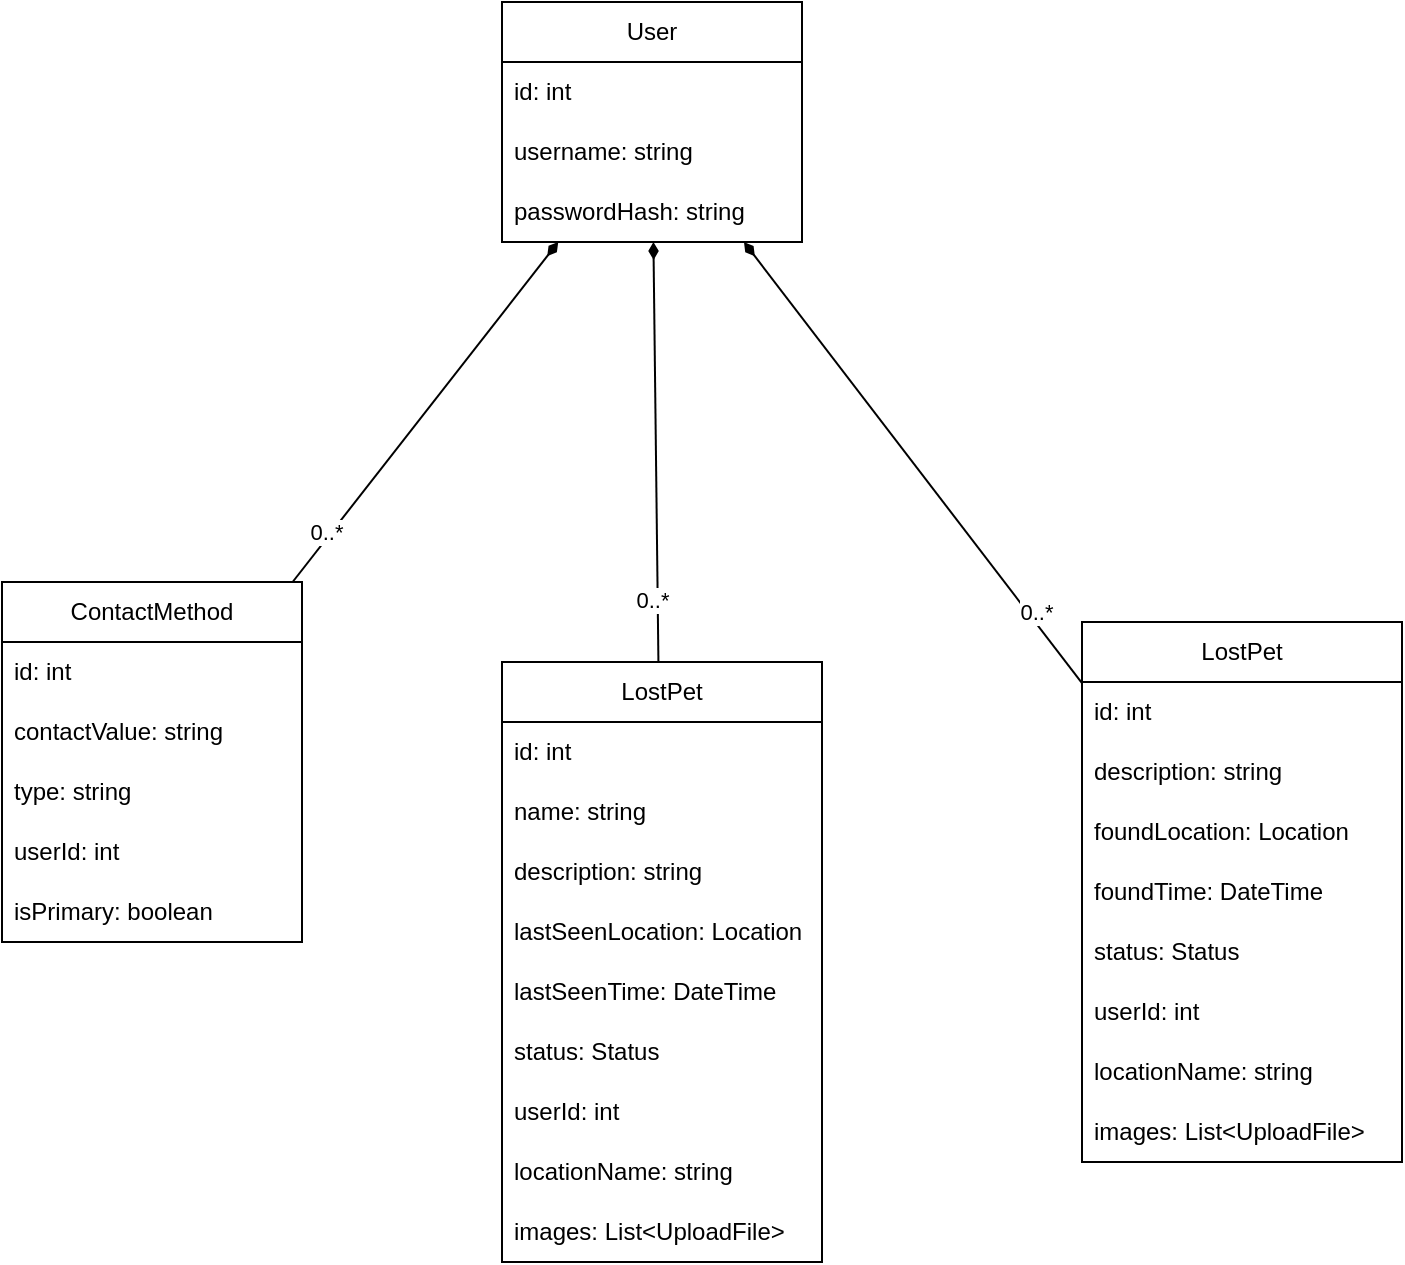 <mxfile version="27.1.4">
  <diagram name="Page-1" id="cRLAUIySB5d9BaKYHvEE">
    <mxGraphModel dx="778" dy="514" grid="1" gridSize="10" guides="1" tooltips="1" connect="1" arrows="1" fold="1" page="1" pageScale="1" pageWidth="850" pageHeight="1100" math="0" shadow="0">
      <root>
        <mxCell id="0" />
        <mxCell id="1" parent="0" />
        <mxCell id="Yky-W8v3LzcQJsoE2YZK-2" value="User" style="swimlane;fontStyle=0;childLayout=stackLayout;horizontal=1;startSize=30;horizontalStack=0;resizeParent=1;resizeParentMax=0;resizeLast=0;collapsible=1;marginBottom=0;whiteSpace=wrap;html=1;" vertex="1" parent="1">
          <mxGeometry x="330" y="210" width="150" height="120" as="geometry" />
        </mxCell>
        <mxCell id="Yky-W8v3LzcQJsoE2YZK-3" value="id: int" style="text;strokeColor=none;fillColor=none;align=left;verticalAlign=middle;spacingLeft=4;spacingRight=4;overflow=hidden;points=[[0,0.5],[1,0.5]];portConstraint=eastwest;rotatable=0;whiteSpace=wrap;html=1;" vertex="1" parent="Yky-W8v3LzcQJsoE2YZK-2">
          <mxGeometry y="30" width="150" height="30" as="geometry" />
        </mxCell>
        <mxCell id="Yky-W8v3LzcQJsoE2YZK-4" value="username: string" style="text;strokeColor=none;fillColor=none;align=left;verticalAlign=middle;spacingLeft=4;spacingRight=4;overflow=hidden;points=[[0,0.5],[1,0.5]];portConstraint=eastwest;rotatable=0;whiteSpace=wrap;html=1;" vertex="1" parent="Yky-W8v3LzcQJsoE2YZK-2">
          <mxGeometry y="60" width="150" height="30" as="geometry" />
        </mxCell>
        <mxCell id="Yky-W8v3LzcQJsoE2YZK-44" value="passwordHash: string" style="text;strokeColor=none;fillColor=none;align=left;verticalAlign=middle;spacingLeft=4;spacingRight=4;overflow=hidden;points=[[0,0.5],[1,0.5]];portConstraint=eastwest;rotatable=0;whiteSpace=wrap;html=1;" vertex="1" parent="Yky-W8v3LzcQJsoE2YZK-2">
          <mxGeometry y="90" width="150" height="30" as="geometry" />
        </mxCell>
        <mxCell id="Yky-W8v3LzcQJsoE2YZK-9" value="ContactMethod" style="swimlane;fontStyle=0;childLayout=stackLayout;horizontal=1;startSize=30;horizontalStack=0;resizeParent=1;resizeParentMax=0;resizeLast=0;collapsible=1;marginBottom=0;whiteSpace=wrap;html=1;" vertex="1" parent="1">
          <mxGeometry x="80" y="500" width="150" height="180" as="geometry" />
        </mxCell>
        <mxCell id="Yky-W8v3LzcQJsoE2YZK-10" value="id: int" style="text;strokeColor=none;fillColor=none;align=left;verticalAlign=middle;spacingLeft=4;spacingRight=4;overflow=hidden;points=[[0,0.5],[1,0.5]];portConstraint=eastwest;rotatable=0;whiteSpace=wrap;html=1;" vertex="1" parent="Yky-W8v3LzcQJsoE2YZK-9">
          <mxGeometry y="30" width="150" height="30" as="geometry" />
        </mxCell>
        <mxCell id="Yky-W8v3LzcQJsoE2YZK-11" value="contactValue: string" style="text;strokeColor=none;fillColor=none;align=left;verticalAlign=middle;spacingLeft=4;spacingRight=4;overflow=hidden;points=[[0,0.5],[1,0.5]];portConstraint=eastwest;rotatable=0;whiteSpace=wrap;html=1;" vertex="1" parent="Yky-W8v3LzcQJsoE2YZK-9">
          <mxGeometry y="60" width="150" height="30" as="geometry" />
        </mxCell>
        <mxCell id="Yky-W8v3LzcQJsoE2YZK-12" value="type: string" style="text;strokeColor=none;fillColor=none;align=left;verticalAlign=middle;spacingLeft=4;spacingRight=4;overflow=hidden;points=[[0,0.5],[1,0.5]];portConstraint=eastwest;rotatable=0;whiteSpace=wrap;html=1;" vertex="1" parent="Yky-W8v3LzcQJsoE2YZK-9">
          <mxGeometry y="90" width="150" height="30" as="geometry" />
        </mxCell>
        <mxCell id="Yky-W8v3LzcQJsoE2YZK-13" value="userId: int" style="text;strokeColor=none;fillColor=none;align=left;verticalAlign=middle;spacingLeft=4;spacingRight=4;overflow=hidden;points=[[0,0.5],[1,0.5]];portConstraint=eastwest;rotatable=0;whiteSpace=wrap;html=1;" vertex="1" parent="Yky-W8v3LzcQJsoE2YZK-9">
          <mxGeometry y="120" width="150" height="30" as="geometry" />
        </mxCell>
        <mxCell id="Yky-W8v3LzcQJsoE2YZK-14" value="isPrimary: boolean" style="text;strokeColor=none;fillColor=none;align=left;verticalAlign=middle;spacingLeft=4;spacingRight=4;overflow=hidden;points=[[0,0.5],[1,0.5]];portConstraint=eastwest;rotatable=0;whiteSpace=wrap;html=1;" vertex="1" parent="Yky-W8v3LzcQJsoE2YZK-9">
          <mxGeometry y="150" width="150" height="30" as="geometry" />
        </mxCell>
        <mxCell id="Yky-W8v3LzcQJsoE2YZK-17" value="LostPet" style="swimlane;fontStyle=0;childLayout=stackLayout;horizontal=1;startSize=30;horizontalStack=0;resizeParent=1;resizeParentMax=0;resizeLast=0;collapsible=1;marginBottom=0;whiteSpace=wrap;html=1;" vertex="1" parent="1">
          <mxGeometry x="330" y="540" width="160" height="300" as="geometry" />
        </mxCell>
        <mxCell id="Yky-W8v3LzcQJsoE2YZK-18" value="id: int" style="text;strokeColor=none;fillColor=none;align=left;verticalAlign=middle;spacingLeft=4;spacingRight=4;overflow=hidden;points=[[0,0.5],[1,0.5]];portConstraint=eastwest;rotatable=0;whiteSpace=wrap;html=1;" vertex="1" parent="Yky-W8v3LzcQJsoE2YZK-17">
          <mxGeometry y="30" width="160" height="30" as="geometry" />
        </mxCell>
        <mxCell id="Yky-W8v3LzcQJsoE2YZK-19" value="name: string" style="text;strokeColor=none;fillColor=none;align=left;verticalAlign=middle;spacingLeft=4;spacingRight=4;overflow=hidden;points=[[0,0.5],[1,0.5]];portConstraint=eastwest;rotatable=0;whiteSpace=wrap;html=1;" vertex="1" parent="Yky-W8v3LzcQJsoE2YZK-17">
          <mxGeometry y="60" width="160" height="30" as="geometry" />
        </mxCell>
        <mxCell id="Yky-W8v3LzcQJsoE2YZK-20" value="description: string" style="text;strokeColor=none;fillColor=none;align=left;verticalAlign=middle;spacingLeft=4;spacingRight=4;overflow=hidden;points=[[0,0.5],[1,0.5]];portConstraint=eastwest;rotatable=0;whiteSpace=wrap;html=1;" vertex="1" parent="Yky-W8v3LzcQJsoE2YZK-17">
          <mxGeometry y="90" width="160" height="30" as="geometry" />
        </mxCell>
        <mxCell id="Yky-W8v3LzcQJsoE2YZK-21" value="lastSeenLocation: Location" style="text;strokeColor=none;fillColor=none;align=left;verticalAlign=middle;spacingLeft=4;spacingRight=4;overflow=hidden;points=[[0,0.5],[1,0.5]];portConstraint=eastwest;rotatable=0;whiteSpace=wrap;html=1;" vertex="1" parent="Yky-W8v3LzcQJsoE2YZK-17">
          <mxGeometry y="120" width="160" height="30" as="geometry" />
        </mxCell>
        <mxCell id="Yky-W8v3LzcQJsoE2YZK-22" value="lastSeenTime: DateTime" style="text;strokeColor=none;fillColor=none;align=left;verticalAlign=middle;spacingLeft=4;spacingRight=4;overflow=hidden;points=[[0,0.5],[1,0.5]];portConstraint=eastwest;rotatable=0;whiteSpace=wrap;html=1;" vertex="1" parent="Yky-W8v3LzcQJsoE2YZK-17">
          <mxGeometry y="150" width="160" height="30" as="geometry" />
        </mxCell>
        <mxCell id="Yky-W8v3LzcQJsoE2YZK-23" value="status: Status" style="text;strokeColor=none;fillColor=none;align=left;verticalAlign=middle;spacingLeft=4;spacingRight=4;overflow=hidden;points=[[0,0.5],[1,0.5]];portConstraint=eastwest;rotatable=0;whiteSpace=wrap;html=1;" vertex="1" parent="Yky-W8v3LzcQJsoE2YZK-17">
          <mxGeometry y="180" width="160" height="30" as="geometry" />
        </mxCell>
        <mxCell id="Yky-W8v3LzcQJsoE2YZK-24" value="userId: int" style="text;strokeColor=none;fillColor=none;align=left;verticalAlign=middle;spacingLeft=4;spacingRight=4;overflow=hidden;points=[[0,0.5],[1,0.5]];portConstraint=eastwest;rotatable=0;whiteSpace=wrap;html=1;" vertex="1" parent="Yky-W8v3LzcQJsoE2YZK-17">
          <mxGeometry y="210" width="160" height="30" as="geometry" />
        </mxCell>
        <mxCell id="Yky-W8v3LzcQJsoE2YZK-26" value="locationName: string" style="text;strokeColor=none;fillColor=none;align=left;verticalAlign=middle;spacingLeft=4;spacingRight=4;overflow=hidden;points=[[0,0.5],[1,0.5]];portConstraint=eastwest;rotatable=0;whiteSpace=wrap;html=1;" vertex="1" parent="Yky-W8v3LzcQJsoE2YZK-17">
          <mxGeometry y="240" width="160" height="30" as="geometry" />
        </mxCell>
        <mxCell id="Yky-W8v3LzcQJsoE2YZK-27" value="images: List&amp;lt;UploadFile&amp;gt;" style="text;strokeColor=none;fillColor=none;align=left;verticalAlign=middle;spacingLeft=4;spacingRight=4;overflow=hidden;points=[[0,0.5],[1,0.5]];portConstraint=eastwest;rotatable=0;whiteSpace=wrap;html=1;" vertex="1" parent="Yky-W8v3LzcQJsoE2YZK-17">
          <mxGeometry y="270" width="160" height="30" as="geometry" />
        </mxCell>
        <mxCell id="Yky-W8v3LzcQJsoE2YZK-28" value="LostPet" style="swimlane;fontStyle=0;childLayout=stackLayout;horizontal=1;startSize=30;horizontalStack=0;resizeParent=1;resizeParentMax=0;resizeLast=0;collapsible=1;marginBottom=0;whiteSpace=wrap;html=1;" vertex="1" parent="1">
          <mxGeometry x="620" y="520" width="160" height="270" as="geometry" />
        </mxCell>
        <mxCell id="Yky-W8v3LzcQJsoE2YZK-29" value="id: int" style="text;strokeColor=none;fillColor=none;align=left;verticalAlign=middle;spacingLeft=4;spacingRight=4;overflow=hidden;points=[[0,0.5],[1,0.5]];portConstraint=eastwest;rotatable=0;whiteSpace=wrap;html=1;" vertex="1" parent="Yky-W8v3LzcQJsoE2YZK-28">
          <mxGeometry y="30" width="160" height="30" as="geometry" />
        </mxCell>
        <mxCell id="Yky-W8v3LzcQJsoE2YZK-31" value="description: string" style="text;strokeColor=none;fillColor=none;align=left;verticalAlign=middle;spacingLeft=4;spacingRight=4;overflow=hidden;points=[[0,0.5],[1,0.5]];portConstraint=eastwest;rotatable=0;whiteSpace=wrap;html=1;" vertex="1" parent="Yky-W8v3LzcQJsoE2YZK-28">
          <mxGeometry y="60" width="160" height="30" as="geometry" />
        </mxCell>
        <mxCell id="Yky-W8v3LzcQJsoE2YZK-32" value="foundLocation: Location" style="text;strokeColor=none;fillColor=none;align=left;verticalAlign=middle;spacingLeft=4;spacingRight=4;overflow=hidden;points=[[0,0.5],[1,0.5]];portConstraint=eastwest;rotatable=0;whiteSpace=wrap;html=1;" vertex="1" parent="Yky-W8v3LzcQJsoE2YZK-28">
          <mxGeometry y="90" width="160" height="30" as="geometry" />
        </mxCell>
        <mxCell id="Yky-W8v3LzcQJsoE2YZK-33" value="foundTime: DateTime" style="text;strokeColor=none;fillColor=none;align=left;verticalAlign=middle;spacingLeft=4;spacingRight=4;overflow=hidden;points=[[0,0.5],[1,0.5]];portConstraint=eastwest;rotatable=0;whiteSpace=wrap;html=1;" vertex="1" parent="Yky-W8v3LzcQJsoE2YZK-28">
          <mxGeometry y="120" width="160" height="30" as="geometry" />
        </mxCell>
        <mxCell id="Yky-W8v3LzcQJsoE2YZK-34" value="status: Status" style="text;strokeColor=none;fillColor=none;align=left;verticalAlign=middle;spacingLeft=4;spacingRight=4;overflow=hidden;points=[[0,0.5],[1,0.5]];portConstraint=eastwest;rotatable=0;whiteSpace=wrap;html=1;" vertex="1" parent="Yky-W8v3LzcQJsoE2YZK-28">
          <mxGeometry y="150" width="160" height="30" as="geometry" />
        </mxCell>
        <mxCell id="Yky-W8v3LzcQJsoE2YZK-35" value="userId: int" style="text;strokeColor=none;fillColor=none;align=left;verticalAlign=middle;spacingLeft=4;spacingRight=4;overflow=hidden;points=[[0,0.5],[1,0.5]];portConstraint=eastwest;rotatable=0;whiteSpace=wrap;html=1;" vertex="1" parent="Yky-W8v3LzcQJsoE2YZK-28">
          <mxGeometry y="180" width="160" height="30" as="geometry" />
        </mxCell>
        <mxCell id="Yky-W8v3LzcQJsoE2YZK-36" value="locationName: string" style="text;strokeColor=none;fillColor=none;align=left;verticalAlign=middle;spacingLeft=4;spacingRight=4;overflow=hidden;points=[[0,0.5],[1,0.5]];portConstraint=eastwest;rotatable=0;whiteSpace=wrap;html=1;" vertex="1" parent="Yky-W8v3LzcQJsoE2YZK-28">
          <mxGeometry y="210" width="160" height="30" as="geometry" />
        </mxCell>
        <mxCell id="Yky-W8v3LzcQJsoE2YZK-37" value="images: List&amp;lt;UploadFile&amp;gt;" style="text;strokeColor=none;fillColor=none;align=left;verticalAlign=middle;spacingLeft=4;spacingRight=4;overflow=hidden;points=[[0,0.5],[1,0.5]];portConstraint=eastwest;rotatable=0;whiteSpace=wrap;html=1;" vertex="1" parent="Yky-W8v3LzcQJsoE2YZK-28">
          <mxGeometry y="240" width="160" height="30" as="geometry" />
        </mxCell>
        <mxCell id="Yky-W8v3LzcQJsoE2YZK-38" value="" style="endArrow=none;html=1;rounded=0;startArrow=diamondThin;startFill=1;" edge="1" parent="1" source="Yky-W8v3LzcQJsoE2YZK-2" target="Yky-W8v3LzcQJsoE2YZK-9">
          <mxGeometry width="50" height="50" relative="1" as="geometry">
            <mxPoint x="560" y="600" as="sourcePoint" />
            <mxPoint x="610" y="550" as="targetPoint" />
          </mxGeometry>
        </mxCell>
        <mxCell id="Yky-W8v3LzcQJsoE2YZK-39" value="0..*" style="edgeLabel;html=1;align=center;verticalAlign=middle;resizable=0;points=[];" vertex="1" connectable="0" parent="Yky-W8v3LzcQJsoE2YZK-38">
          <mxGeometry x="0.751" y="2" relative="1" as="geometry">
            <mxPoint x="-2" y="-5" as="offset" />
          </mxGeometry>
        </mxCell>
        <mxCell id="Yky-W8v3LzcQJsoE2YZK-40" value="" style="endArrow=none;html=1;rounded=0;startArrow=diamondThin;startFill=1;" edge="1" parent="1" source="Yky-W8v3LzcQJsoE2YZK-2" target="Yky-W8v3LzcQJsoE2YZK-28">
          <mxGeometry width="50" height="50" relative="1" as="geometry">
            <mxPoint x="480" y="345" as="sourcePoint" />
            <mxPoint x="230" y="590" as="targetPoint" />
          </mxGeometry>
        </mxCell>
        <mxCell id="Yky-W8v3LzcQJsoE2YZK-41" value="0..*" style="edgeLabel;html=1;align=center;verticalAlign=middle;resizable=0;points=[];" vertex="1" connectable="0" parent="Yky-W8v3LzcQJsoE2YZK-40">
          <mxGeometry x="0.751" y="2" relative="1" as="geometry">
            <mxPoint x="-4" y="-7" as="offset" />
          </mxGeometry>
        </mxCell>
        <mxCell id="Yky-W8v3LzcQJsoE2YZK-42" value="" style="endArrow=none;html=1;rounded=0;startArrow=diamondThin;startFill=1;" edge="1" parent="1" source="Yky-W8v3LzcQJsoE2YZK-2" target="Yky-W8v3LzcQJsoE2YZK-17">
          <mxGeometry width="50" height="50" relative="1" as="geometry">
            <mxPoint x="540" y="440" as="sourcePoint" />
            <mxPoint x="680" y="637" as="targetPoint" />
          </mxGeometry>
        </mxCell>
        <mxCell id="Yky-W8v3LzcQJsoE2YZK-43" value="0..*" style="edgeLabel;html=1;align=center;verticalAlign=middle;resizable=0;points=[];" vertex="1" connectable="0" parent="Yky-W8v3LzcQJsoE2YZK-42">
          <mxGeometry x="0.751" y="2" relative="1" as="geometry">
            <mxPoint x="-5" y="-5" as="offset" />
          </mxGeometry>
        </mxCell>
      </root>
    </mxGraphModel>
  </diagram>
</mxfile>
